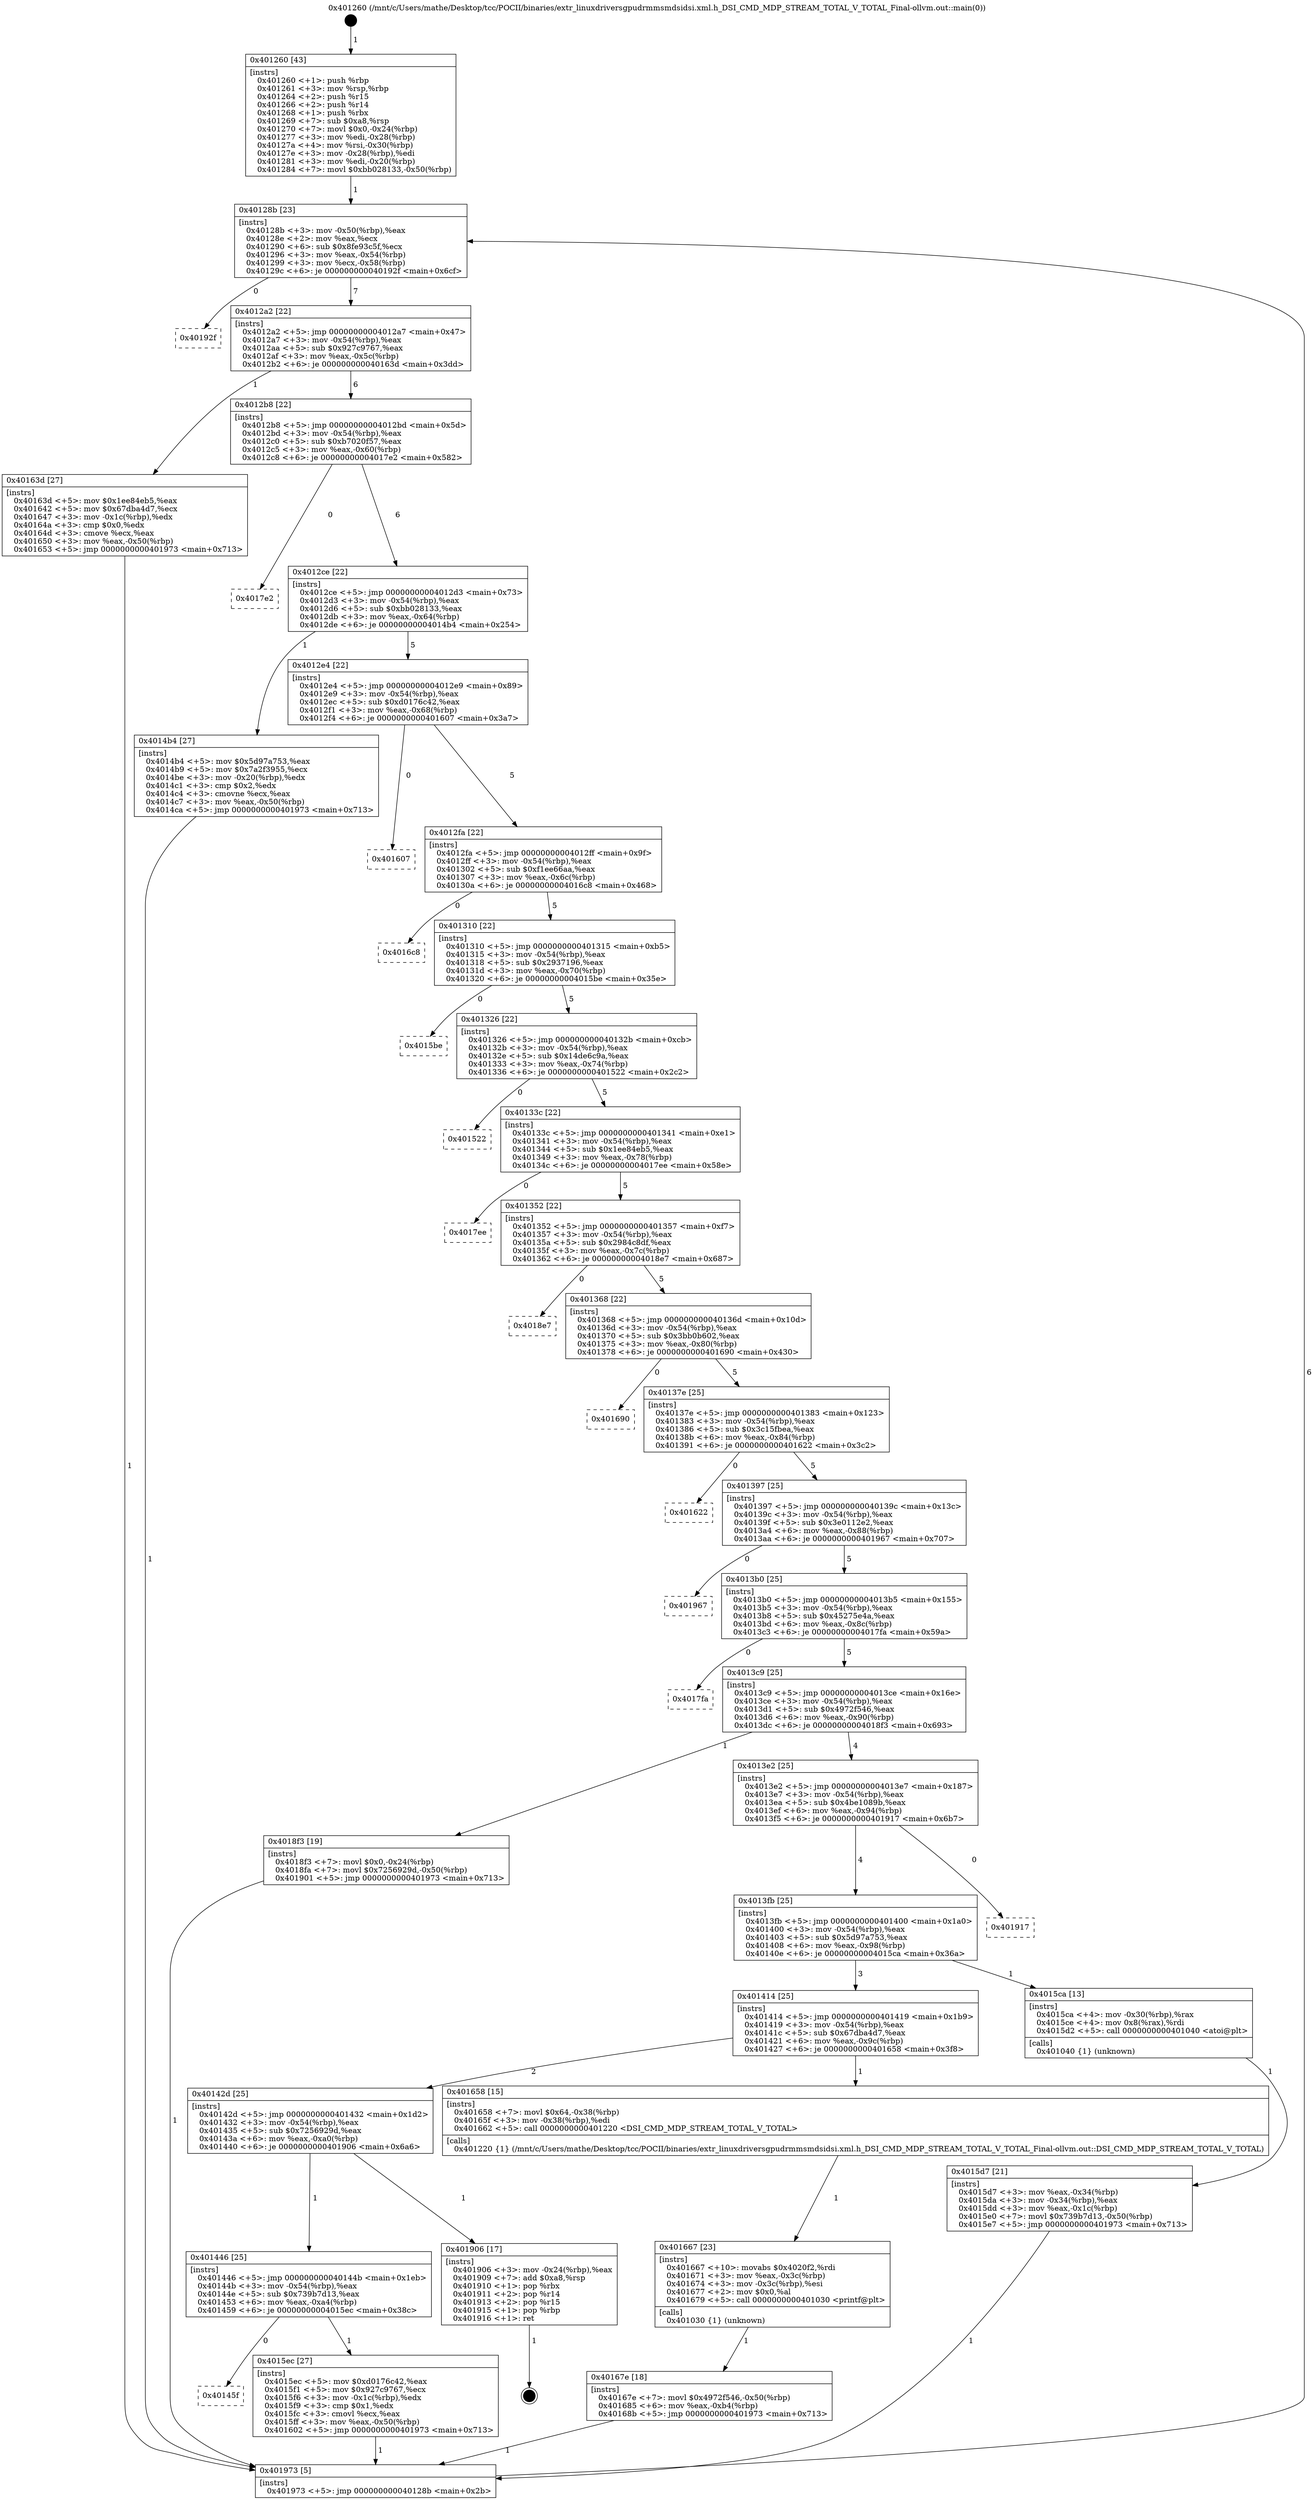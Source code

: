 digraph "0x401260" {
  label = "0x401260 (/mnt/c/Users/mathe/Desktop/tcc/POCII/binaries/extr_linuxdriversgpudrmmsmdsidsi.xml.h_DSI_CMD_MDP_STREAM_TOTAL_V_TOTAL_Final-ollvm.out::main(0))"
  labelloc = "t"
  node[shape=record]

  Entry [label="",width=0.3,height=0.3,shape=circle,fillcolor=black,style=filled]
  "0x40128b" [label="{
     0x40128b [23]\l
     | [instrs]\l
     &nbsp;&nbsp;0x40128b \<+3\>: mov -0x50(%rbp),%eax\l
     &nbsp;&nbsp;0x40128e \<+2\>: mov %eax,%ecx\l
     &nbsp;&nbsp;0x401290 \<+6\>: sub $0x8fe93c5f,%ecx\l
     &nbsp;&nbsp;0x401296 \<+3\>: mov %eax,-0x54(%rbp)\l
     &nbsp;&nbsp;0x401299 \<+3\>: mov %ecx,-0x58(%rbp)\l
     &nbsp;&nbsp;0x40129c \<+6\>: je 000000000040192f \<main+0x6cf\>\l
  }"]
  "0x40192f" [label="{
     0x40192f\l
  }", style=dashed]
  "0x4012a2" [label="{
     0x4012a2 [22]\l
     | [instrs]\l
     &nbsp;&nbsp;0x4012a2 \<+5\>: jmp 00000000004012a7 \<main+0x47\>\l
     &nbsp;&nbsp;0x4012a7 \<+3\>: mov -0x54(%rbp),%eax\l
     &nbsp;&nbsp;0x4012aa \<+5\>: sub $0x927c9767,%eax\l
     &nbsp;&nbsp;0x4012af \<+3\>: mov %eax,-0x5c(%rbp)\l
     &nbsp;&nbsp;0x4012b2 \<+6\>: je 000000000040163d \<main+0x3dd\>\l
  }"]
  Exit [label="",width=0.3,height=0.3,shape=circle,fillcolor=black,style=filled,peripheries=2]
  "0x40163d" [label="{
     0x40163d [27]\l
     | [instrs]\l
     &nbsp;&nbsp;0x40163d \<+5\>: mov $0x1ee84eb5,%eax\l
     &nbsp;&nbsp;0x401642 \<+5\>: mov $0x67dba4d7,%ecx\l
     &nbsp;&nbsp;0x401647 \<+3\>: mov -0x1c(%rbp),%edx\l
     &nbsp;&nbsp;0x40164a \<+3\>: cmp $0x0,%edx\l
     &nbsp;&nbsp;0x40164d \<+3\>: cmove %ecx,%eax\l
     &nbsp;&nbsp;0x401650 \<+3\>: mov %eax,-0x50(%rbp)\l
     &nbsp;&nbsp;0x401653 \<+5\>: jmp 0000000000401973 \<main+0x713\>\l
  }"]
  "0x4012b8" [label="{
     0x4012b8 [22]\l
     | [instrs]\l
     &nbsp;&nbsp;0x4012b8 \<+5\>: jmp 00000000004012bd \<main+0x5d\>\l
     &nbsp;&nbsp;0x4012bd \<+3\>: mov -0x54(%rbp),%eax\l
     &nbsp;&nbsp;0x4012c0 \<+5\>: sub $0xb7020f57,%eax\l
     &nbsp;&nbsp;0x4012c5 \<+3\>: mov %eax,-0x60(%rbp)\l
     &nbsp;&nbsp;0x4012c8 \<+6\>: je 00000000004017e2 \<main+0x582\>\l
  }"]
  "0x40167e" [label="{
     0x40167e [18]\l
     | [instrs]\l
     &nbsp;&nbsp;0x40167e \<+7\>: movl $0x4972f546,-0x50(%rbp)\l
     &nbsp;&nbsp;0x401685 \<+6\>: mov %eax,-0xb4(%rbp)\l
     &nbsp;&nbsp;0x40168b \<+5\>: jmp 0000000000401973 \<main+0x713\>\l
  }"]
  "0x4017e2" [label="{
     0x4017e2\l
  }", style=dashed]
  "0x4012ce" [label="{
     0x4012ce [22]\l
     | [instrs]\l
     &nbsp;&nbsp;0x4012ce \<+5\>: jmp 00000000004012d3 \<main+0x73\>\l
     &nbsp;&nbsp;0x4012d3 \<+3\>: mov -0x54(%rbp),%eax\l
     &nbsp;&nbsp;0x4012d6 \<+5\>: sub $0xbb028133,%eax\l
     &nbsp;&nbsp;0x4012db \<+3\>: mov %eax,-0x64(%rbp)\l
     &nbsp;&nbsp;0x4012de \<+6\>: je 00000000004014b4 \<main+0x254\>\l
  }"]
  "0x401667" [label="{
     0x401667 [23]\l
     | [instrs]\l
     &nbsp;&nbsp;0x401667 \<+10\>: movabs $0x4020f2,%rdi\l
     &nbsp;&nbsp;0x401671 \<+3\>: mov %eax,-0x3c(%rbp)\l
     &nbsp;&nbsp;0x401674 \<+3\>: mov -0x3c(%rbp),%esi\l
     &nbsp;&nbsp;0x401677 \<+2\>: mov $0x0,%al\l
     &nbsp;&nbsp;0x401679 \<+5\>: call 0000000000401030 \<printf@plt\>\l
     | [calls]\l
     &nbsp;&nbsp;0x401030 \{1\} (unknown)\l
  }"]
  "0x4014b4" [label="{
     0x4014b4 [27]\l
     | [instrs]\l
     &nbsp;&nbsp;0x4014b4 \<+5\>: mov $0x5d97a753,%eax\l
     &nbsp;&nbsp;0x4014b9 \<+5\>: mov $0x7a2f3955,%ecx\l
     &nbsp;&nbsp;0x4014be \<+3\>: mov -0x20(%rbp),%edx\l
     &nbsp;&nbsp;0x4014c1 \<+3\>: cmp $0x2,%edx\l
     &nbsp;&nbsp;0x4014c4 \<+3\>: cmovne %ecx,%eax\l
     &nbsp;&nbsp;0x4014c7 \<+3\>: mov %eax,-0x50(%rbp)\l
     &nbsp;&nbsp;0x4014ca \<+5\>: jmp 0000000000401973 \<main+0x713\>\l
  }"]
  "0x4012e4" [label="{
     0x4012e4 [22]\l
     | [instrs]\l
     &nbsp;&nbsp;0x4012e4 \<+5\>: jmp 00000000004012e9 \<main+0x89\>\l
     &nbsp;&nbsp;0x4012e9 \<+3\>: mov -0x54(%rbp),%eax\l
     &nbsp;&nbsp;0x4012ec \<+5\>: sub $0xd0176c42,%eax\l
     &nbsp;&nbsp;0x4012f1 \<+3\>: mov %eax,-0x68(%rbp)\l
     &nbsp;&nbsp;0x4012f4 \<+6\>: je 0000000000401607 \<main+0x3a7\>\l
  }"]
  "0x401973" [label="{
     0x401973 [5]\l
     | [instrs]\l
     &nbsp;&nbsp;0x401973 \<+5\>: jmp 000000000040128b \<main+0x2b\>\l
  }"]
  "0x401260" [label="{
     0x401260 [43]\l
     | [instrs]\l
     &nbsp;&nbsp;0x401260 \<+1\>: push %rbp\l
     &nbsp;&nbsp;0x401261 \<+3\>: mov %rsp,%rbp\l
     &nbsp;&nbsp;0x401264 \<+2\>: push %r15\l
     &nbsp;&nbsp;0x401266 \<+2\>: push %r14\l
     &nbsp;&nbsp;0x401268 \<+1\>: push %rbx\l
     &nbsp;&nbsp;0x401269 \<+7\>: sub $0xa8,%rsp\l
     &nbsp;&nbsp;0x401270 \<+7\>: movl $0x0,-0x24(%rbp)\l
     &nbsp;&nbsp;0x401277 \<+3\>: mov %edi,-0x28(%rbp)\l
     &nbsp;&nbsp;0x40127a \<+4\>: mov %rsi,-0x30(%rbp)\l
     &nbsp;&nbsp;0x40127e \<+3\>: mov -0x28(%rbp),%edi\l
     &nbsp;&nbsp;0x401281 \<+3\>: mov %edi,-0x20(%rbp)\l
     &nbsp;&nbsp;0x401284 \<+7\>: movl $0xbb028133,-0x50(%rbp)\l
  }"]
  "0x40145f" [label="{
     0x40145f\l
  }", style=dashed]
  "0x401607" [label="{
     0x401607\l
  }", style=dashed]
  "0x4012fa" [label="{
     0x4012fa [22]\l
     | [instrs]\l
     &nbsp;&nbsp;0x4012fa \<+5\>: jmp 00000000004012ff \<main+0x9f\>\l
     &nbsp;&nbsp;0x4012ff \<+3\>: mov -0x54(%rbp),%eax\l
     &nbsp;&nbsp;0x401302 \<+5\>: sub $0xf1ee66aa,%eax\l
     &nbsp;&nbsp;0x401307 \<+3\>: mov %eax,-0x6c(%rbp)\l
     &nbsp;&nbsp;0x40130a \<+6\>: je 00000000004016c8 \<main+0x468\>\l
  }"]
  "0x4015ec" [label="{
     0x4015ec [27]\l
     | [instrs]\l
     &nbsp;&nbsp;0x4015ec \<+5\>: mov $0xd0176c42,%eax\l
     &nbsp;&nbsp;0x4015f1 \<+5\>: mov $0x927c9767,%ecx\l
     &nbsp;&nbsp;0x4015f6 \<+3\>: mov -0x1c(%rbp),%edx\l
     &nbsp;&nbsp;0x4015f9 \<+3\>: cmp $0x1,%edx\l
     &nbsp;&nbsp;0x4015fc \<+3\>: cmovl %ecx,%eax\l
     &nbsp;&nbsp;0x4015ff \<+3\>: mov %eax,-0x50(%rbp)\l
     &nbsp;&nbsp;0x401602 \<+5\>: jmp 0000000000401973 \<main+0x713\>\l
  }"]
  "0x4016c8" [label="{
     0x4016c8\l
  }", style=dashed]
  "0x401310" [label="{
     0x401310 [22]\l
     | [instrs]\l
     &nbsp;&nbsp;0x401310 \<+5\>: jmp 0000000000401315 \<main+0xb5\>\l
     &nbsp;&nbsp;0x401315 \<+3\>: mov -0x54(%rbp),%eax\l
     &nbsp;&nbsp;0x401318 \<+5\>: sub $0x2937196,%eax\l
     &nbsp;&nbsp;0x40131d \<+3\>: mov %eax,-0x70(%rbp)\l
     &nbsp;&nbsp;0x401320 \<+6\>: je 00000000004015be \<main+0x35e\>\l
  }"]
  "0x401446" [label="{
     0x401446 [25]\l
     | [instrs]\l
     &nbsp;&nbsp;0x401446 \<+5\>: jmp 000000000040144b \<main+0x1eb\>\l
     &nbsp;&nbsp;0x40144b \<+3\>: mov -0x54(%rbp),%eax\l
     &nbsp;&nbsp;0x40144e \<+5\>: sub $0x739b7d13,%eax\l
     &nbsp;&nbsp;0x401453 \<+6\>: mov %eax,-0xa4(%rbp)\l
     &nbsp;&nbsp;0x401459 \<+6\>: je 00000000004015ec \<main+0x38c\>\l
  }"]
  "0x4015be" [label="{
     0x4015be\l
  }", style=dashed]
  "0x401326" [label="{
     0x401326 [22]\l
     | [instrs]\l
     &nbsp;&nbsp;0x401326 \<+5\>: jmp 000000000040132b \<main+0xcb\>\l
     &nbsp;&nbsp;0x40132b \<+3\>: mov -0x54(%rbp),%eax\l
     &nbsp;&nbsp;0x40132e \<+5\>: sub $0x14de6c9a,%eax\l
     &nbsp;&nbsp;0x401333 \<+3\>: mov %eax,-0x74(%rbp)\l
     &nbsp;&nbsp;0x401336 \<+6\>: je 0000000000401522 \<main+0x2c2\>\l
  }"]
  "0x401906" [label="{
     0x401906 [17]\l
     | [instrs]\l
     &nbsp;&nbsp;0x401906 \<+3\>: mov -0x24(%rbp),%eax\l
     &nbsp;&nbsp;0x401909 \<+7\>: add $0xa8,%rsp\l
     &nbsp;&nbsp;0x401910 \<+1\>: pop %rbx\l
     &nbsp;&nbsp;0x401911 \<+2\>: pop %r14\l
     &nbsp;&nbsp;0x401913 \<+2\>: pop %r15\l
     &nbsp;&nbsp;0x401915 \<+1\>: pop %rbp\l
     &nbsp;&nbsp;0x401916 \<+1\>: ret\l
  }"]
  "0x401522" [label="{
     0x401522\l
  }", style=dashed]
  "0x40133c" [label="{
     0x40133c [22]\l
     | [instrs]\l
     &nbsp;&nbsp;0x40133c \<+5\>: jmp 0000000000401341 \<main+0xe1\>\l
     &nbsp;&nbsp;0x401341 \<+3\>: mov -0x54(%rbp),%eax\l
     &nbsp;&nbsp;0x401344 \<+5\>: sub $0x1ee84eb5,%eax\l
     &nbsp;&nbsp;0x401349 \<+3\>: mov %eax,-0x78(%rbp)\l
     &nbsp;&nbsp;0x40134c \<+6\>: je 00000000004017ee \<main+0x58e\>\l
  }"]
  "0x40142d" [label="{
     0x40142d [25]\l
     | [instrs]\l
     &nbsp;&nbsp;0x40142d \<+5\>: jmp 0000000000401432 \<main+0x1d2\>\l
     &nbsp;&nbsp;0x401432 \<+3\>: mov -0x54(%rbp),%eax\l
     &nbsp;&nbsp;0x401435 \<+5\>: sub $0x7256929d,%eax\l
     &nbsp;&nbsp;0x40143a \<+6\>: mov %eax,-0xa0(%rbp)\l
     &nbsp;&nbsp;0x401440 \<+6\>: je 0000000000401906 \<main+0x6a6\>\l
  }"]
  "0x4017ee" [label="{
     0x4017ee\l
  }", style=dashed]
  "0x401352" [label="{
     0x401352 [22]\l
     | [instrs]\l
     &nbsp;&nbsp;0x401352 \<+5\>: jmp 0000000000401357 \<main+0xf7\>\l
     &nbsp;&nbsp;0x401357 \<+3\>: mov -0x54(%rbp),%eax\l
     &nbsp;&nbsp;0x40135a \<+5\>: sub $0x2984c8df,%eax\l
     &nbsp;&nbsp;0x40135f \<+3\>: mov %eax,-0x7c(%rbp)\l
     &nbsp;&nbsp;0x401362 \<+6\>: je 00000000004018e7 \<main+0x687\>\l
  }"]
  "0x401658" [label="{
     0x401658 [15]\l
     | [instrs]\l
     &nbsp;&nbsp;0x401658 \<+7\>: movl $0x64,-0x38(%rbp)\l
     &nbsp;&nbsp;0x40165f \<+3\>: mov -0x38(%rbp),%edi\l
     &nbsp;&nbsp;0x401662 \<+5\>: call 0000000000401220 \<DSI_CMD_MDP_STREAM_TOTAL_V_TOTAL\>\l
     | [calls]\l
     &nbsp;&nbsp;0x401220 \{1\} (/mnt/c/Users/mathe/Desktop/tcc/POCII/binaries/extr_linuxdriversgpudrmmsmdsidsi.xml.h_DSI_CMD_MDP_STREAM_TOTAL_V_TOTAL_Final-ollvm.out::DSI_CMD_MDP_STREAM_TOTAL_V_TOTAL)\l
  }"]
  "0x4018e7" [label="{
     0x4018e7\l
  }", style=dashed]
  "0x401368" [label="{
     0x401368 [22]\l
     | [instrs]\l
     &nbsp;&nbsp;0x401368 \<+5\>: jmp 000000000040136d \<main+0x10d\>\l
     &nbsp;&nbsp;0x40136d \<+3\>: mov -0x54(%rbp),%eax\l
     &nbsp;&nbsp;0x401370 \<+5\>: sub $0x3bb0b602,%eax\l
     &nbsp;&nbsp;0x401375 \<+3\>: mov %eax,-0x80(%rbp)\l
     &nbsp;&nbsp;0x401378 \<+6\>: je 0000000000401690 \<main+0x430\>\l
  }"]
  "0x4015d7" [label="{
     0x4015d7 [21]\l
     | [instrs]\l
     &nbsp;&nbsp;0x4015d7 \<+3\>: mov %eax,-0x34(%rbp)\l
     &nbsp;&nbsp;0x4015da \<+3\>: mov -0x34(%rbp),%eax\l
     &nbsp;&nbsp;0x4015dd \<+3\>: mov %eax,-0x1c(%rbp)\l
     &nbsp;&nbsp;0x4015e0 \<+7\>: movl $0x739b7d13,-0x50(%rbp)\l
     &nbsp;&nbsp;0x4015e7 \<+5\>: jmp 0000000000401973 \<main+0x713\>\l
  }"]
  "0x401690" [label="{
     0x401690\l
  }", style=dashed]
  "0x40137e" [label="{
     0x40137e [25]\l
     | [instrs]\l
     &nbsp;&nbsp;0x40137e \<+5\>: jmp 0000000000401383 \<main+0x123\>\l
     &nbsp;&nbsp;0x401383 \<+3\>: mov -0x54(%rbp),%eax\l
     &nbsp;&nbsp;0x401386 \<+5\>: sub $0x3c15fbea,%eax\l
     &nbsp;&nbsp;0x40138b \<+6\>: mov %eax,-0x84(%rbp)\l
     &nbsp;&nbsp;0x401391 \<+6\>: je 0000000000401622 \<main+0x3c2\>\l
  }"]
  "0x401414" [label="{
     0x401414 [25]\l
     | [instrs]\l
     &nbsp;&nbsp;0x401414 \<+5\>: jmp 0000000000401419 \<main+0x1b9\>\l
     &nbsp;&nbsp;0x401419 \<+3\>: mov -0x54(%rbp),%eax\l
     &nbsp;&nbsp;0x40141c \<+5\>: sub $0x67dba4d7,%eax\l
     &nbsp;&nbsp;0x401421 \<+6\>: mov %eax,-0x9c(%rbp)\l
     &nbsp;&nbsp;0x401427 \<+6\>: je 0000000000401658 \<main+0x3f8\>\l
  }"]
  "0x401622" [label="{
     0x401622\l
  }", style=dashed]
  "0x401397" [label="{
     0x401397 [25]\l
     | [instrs]\l
     &nbsp;&nbsp;0x401397 \<+5\>: jmp 000000000040139c \<main+0x13c\>\l
     &nbsp;&nbsp;0x40139c \<+3\>: mov -0x54(%rbp),%eax\l
     &nbsp;&nbsp;0x40139f \<+5\>: sub $0x3e0112e2,%eax\l
     &nbsp;&nbsp;0x4013a4 \<+6\>: mov %eax,-0x88(%rbp)\l
     &nbsp;&nbsp;0x4013aa \<+6\>: je 0000000000401967 \<main+0x707\>\l
  }"]
  "0x4015ca" [label="{
     0x4015ca [13]\l
     | [instrs]\l
     &nbsp;&nbsp;0x4015ca \<+4\>: mov -0x30(%rbp),%rax\l
     &nbsp;&nbsp;0x4015ce \<+4\>: mov 0x8(%rax),%rdi\l
     &nbsp;&nbsp;0x4015d2 \<+5\>: call 0000000000401040 \<atoi@plt\>\l
     | [calls]\l
     &nbsp;&nbsp;0x401040 \{1\} (unknown)\l
  }"]
  "0x401967" [label="{
     0x401967\l
  }", style=dashed]
  "0x4013b0" [label="{
     0x4013b0 [25]\l
     | [instrs]\l
     &nbsp;&nbsp;0x4013b0 \<+5\>: jmp 00000000004013b5 \<main+0x155\>\l
     &nbsp;&nbsp;0x4013b5 \<+3\>: mov -0x54(%rbp),%eax\l
     &nbsp;&nbsp;0x4013b8 \<+5\>: sub $0x45275e4a,%eax\l
     &nbsp;&nbsp;0x4013bd \<+6\>: mov %eax,-0x8c(%rbp)\l
     &nbsp;&nbsp;0x4013c3 \<+6\>: je 00000000004017fa \<main+0x59a\>\l
  }"]
  "0x4013fb" [label="{
     0x4013fb [25]\l
     | [instrs]\l
     &nbsp;&nbsp;0x4013fb \<+5\>: jmp 0000000000401400 \<main+0x1a0\>\l
     &nbsp;&nbsp;0x401400 \<+3\>: mov -0x54(%rbp),%eax\l
     &nbsp;&nbsp;0x401403 \<+5\>: sub $0x5d97a753,%eax\l
     &nbsp;&nbsp;0x401408 \<+6\>: mov %eax,-0x98(%rbp)\l
     &nbsp;&nbsp;0x40140e \<+6\>: je 00000000004015ca \<main+0x36a\>\l
  }"]
  "0x4017fa" [label="{
     0x4017fa\l
  }", style=dashed]
  "0x4013c9" [label="{
     0x4013c9 [25]\l
     | [instrs]\l
     &nbsp;&nbsp;0x4013c9 \<+5\>: jmp 00000000004013ce \<main+0x16e\>\l
     &nbsp;&nbsp;0x4013ce \<+3\>: mov -0x54(%rbp),%eax\l
     &nbsp;&nbsp;0x4013d1 \<+5\>: sub $0x4972f546,%eax\l
     &nbsp;&nbsp;0x4013d6 \<+6\>: mov %eax,-0x90(%rbp)\l
     &nbsp;&nbsp;0x4013dc \<+6\>: je 00000000004018f3 \<main+0x693\>\l
  }"]
  "0x401917" [label="{
     0x401917\l
  }", style=dashed]
  "0x4018f3" [label="{
     0x4018f3 [19]\l
     | [instrs]\l
     &nbsp;&nbsp;0x4018f3 \<+7\>: movl $0x0,-0x24(%rbp)\l
     &nbsp;&nbsp;0x4018fa \<+7\>: movl $0x7256929d,-0x50(%rbp)\l
     &nbsp;&nbsp;0x401901 \<+5\>: jmp 0000000000401973 \<main+0x713\>\l
  }"]
  "0x4013e2" [label="{
     0x4013e2 [25]\l
     | [instrs]\l
     &nbsp;&nbsp;0x4013e2 \<+5\>: jmp 00000000004013e7 \<main+0x187\>\l
     &nbsp;&nbsp;0x4013e7 \<+3\>: mov -0x54(%rbp),%eax\l
     &nbsp;&nbsp;0x4013ea \<+5\>: sub $0x4be1089b,%eax\l
     &nbsp;&nbsp;0x4013ef \<+6\>: mov %eax,-0x94(%rbp)\l
     &nbsp;&nbsp;0x4013f5 \<+6\>: je 0000000000401917 \<main+0x6b7\>\l
  }"]
  Entry -> "0x401260" [label=" 1"]
  "0x40128b" -> "0x40192f" [label=" 0"]
  "0x40128b" -> "0x4012a2" [label=" 7"]
  "0x401906" -> Exit [label=" 1"]
  "0x4012a2" -> "0x40163d" [label=" 1"]
  "0x4012a2" -> "0x4012b8" [label=" 6"]
  "0x4018f3" -> "0x401973" [label=" 1"]
  "0x4012b8" -> "0x4017e2" [label=" 0"]
  "0x4012b8" -> "0x4012ce" [label=" 6"]
  "0x40167e" -> "0x401973" [label=" 1"]
  "0x4012ce" -> "0x4014b4" [label=" 1"]
  "0x4012ce" -> "0x4012e4" [label=" 5"]
  "0x4014b4" -> "0x401973" [label=" 1"]
  "0x401260" -> "0x40128b" [label=" 1"]
  "0x401973" -> "0x40128b" [label=" 6"]
  "0x401667" -> "0x40167e" [label=" 1"]
  "0x4012e4" -> "0x401607" [label=" 0"]
  "0x4012e4" -> "0x4012fa" [label=" 5"]
  "0x401658" -> "0x401667" [label=" 1"]
  "0x4012fa" -> "0x4016c8" [label=" 0"]
  "0x4012fa" -> "0x401310" [label=" 5"]
  "0x40163d" -> "0x401973" [label=" 1"]
  "0x401310" -> "0x4015be" [label=" 0"]
  "0x401310" -> "0x401326" [label=" 5"]
  "0x401446" -> "0x40145f" [label=" 0"]
  "0x401326" -> "0x401522" [label=" 0"]
  "0x401326" -> "0x40133c" [label=" 5"]
  "0x401446" -> "0x4015ec" [label=" 1"]
  "0x40133c" -> "0x4017ee" [label=" 0"]
  "0x40133c" -> "0x401352" [label=" 5"]
  "0x40142d" -> "0x401446" [label=" 1"]
  "0x401352" -> "0x4018e7" [label=" 0"]
  "0x401352" -> "0x401368" [label=" 5"]
  "0x40142d" -> "0x401906" [label=" 1"]
  "0x401368" -> "0x401690" [label=" 0"]
  "0x401368" -> "0x40137e" [label=" 5"]
  "0x401414" -> "0x40142d" [label=" 2"]
  "0x40137e" -> "0x401622" [label=" 0"]
  "0x40137e" -> "0x401397" [label=" 5"]
  "0x401414" -> "0x401658" [label=" 1"]
  "0x401397" -> "0x401967" [label=" 0"]
  "0x401397" -> "0x4013b0" [label=" 5"]
  "0x4015ec" -> "0x401973" [label=" 1"]
  "0x4013b0" -> "0x4017fa" [label=" 0"]
  "0x4013b0" -> "0x4013c9" [label=" 5"]
  "0x4015ca" -> "0x4015d7" [label=" 1"]
  "0x4013c9" -> "0x4018f3" [label=" 1"]
  "0x4013c9" -> "0x4013e2" [label=" 4"]
  "0x4013fb" -> "0x401414" [label=" 3"]
  "0x4013e2" -> "0x401917" [label=" 0"]
  "0x4013e2" -> "0x4013fb" [label=" 4"]
  "0x4015d7" -> "0x401973" [label=" 1"]
  "0x4013fb" -> "0x4015ca" [label=" 1"]
}

